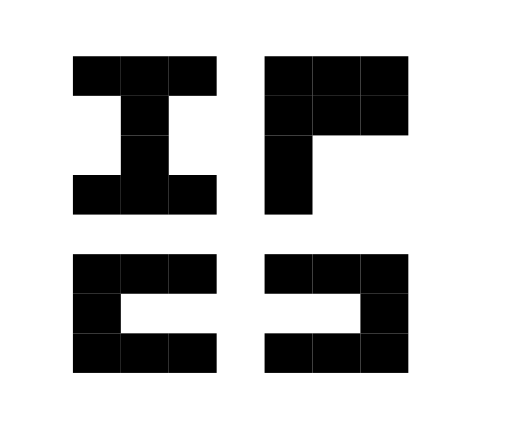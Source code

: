 digraph grafica{

                tbl [

                shape=plaintext

                label=<

                <table border="0" cellborder = "0" cellspacing="0"><tr><td>    </td><td>    </td><td>    </td><td>    </td><td>    </td><td>    </td><td>    </td><td>    </td><td>    </td><td>    </td></tr>
<tr><td>    </td><td bgcolor="black">    </td><td bgcolor="black">    </td><td bgcolor="black">    </td><td>    </td><td bgcolor="black">    </td><td bgcolor="black">    </td><td bgcolor="black">    </td><td>    </td><td>    </td></tr>
<tr><td>    </td><td>    </td><td bgcolor="black">    </td><td>    </td><td>    </td><td bgcolor="black">    </td><td bgcolor="black">    </td><td bgcolor="black">    </td><td>    </td><td>    </td></tr>
<tr><td>    </td><td>    </td><td bgcolor="black">    </td><td>    </td><td>    </td><td bgcolor="black">    </td><td>    </td><td>    </td><td>    </td><td>    </td></tr>
<tr><td>    </td><td bgcolor="black">    </td><td bgcolor="black">    </td><td bgcolor="black">    </td><td>    </td><td bgcolor="black">    </td><td>    </td><td>    </td><td>    </td><td>    </td></tr>
<tr><td>    </td><td>    </td><td>    </td><td>    </td><td>    </td><td>    </td><td>    </td><td>    </td><td>    </td><td>    </td></tr>
<tr><td>    </td><td bgcolor="black">    </td><td bgcolor="black">    </td><td bgcolor="black">    </td><td>    </td><td bgcolor="black">    </td><td bgcolor="black">    </td><td bgcolor="black">    </td><td>    </td><td>    </td></tr>
<tr><td>    </td><td bgcolor="black">    </td><td>    </td><td>    </td><td>    </td><td>    </td><td>    </td><td bgcolor="black">    </td><td>    </td><td>    </td></tr>
<tr><td>    </td><td bgcolor="black">    </td><td bgcolor="black">    </td><td bgcolor="black">    </td><td>    </td><td bgcolor="black">    </td><td bgcolor="black">    </td><td bgcolor="black">    </td><td>    </td><td>    </td></tr>
<tr><td>    </td><td>    </td><td>    </td><td>    </td><td>    </td><td>    </td><td>    </td><td>    </td><td>    </td><td>    </td></tr></table>
                    >];
                }